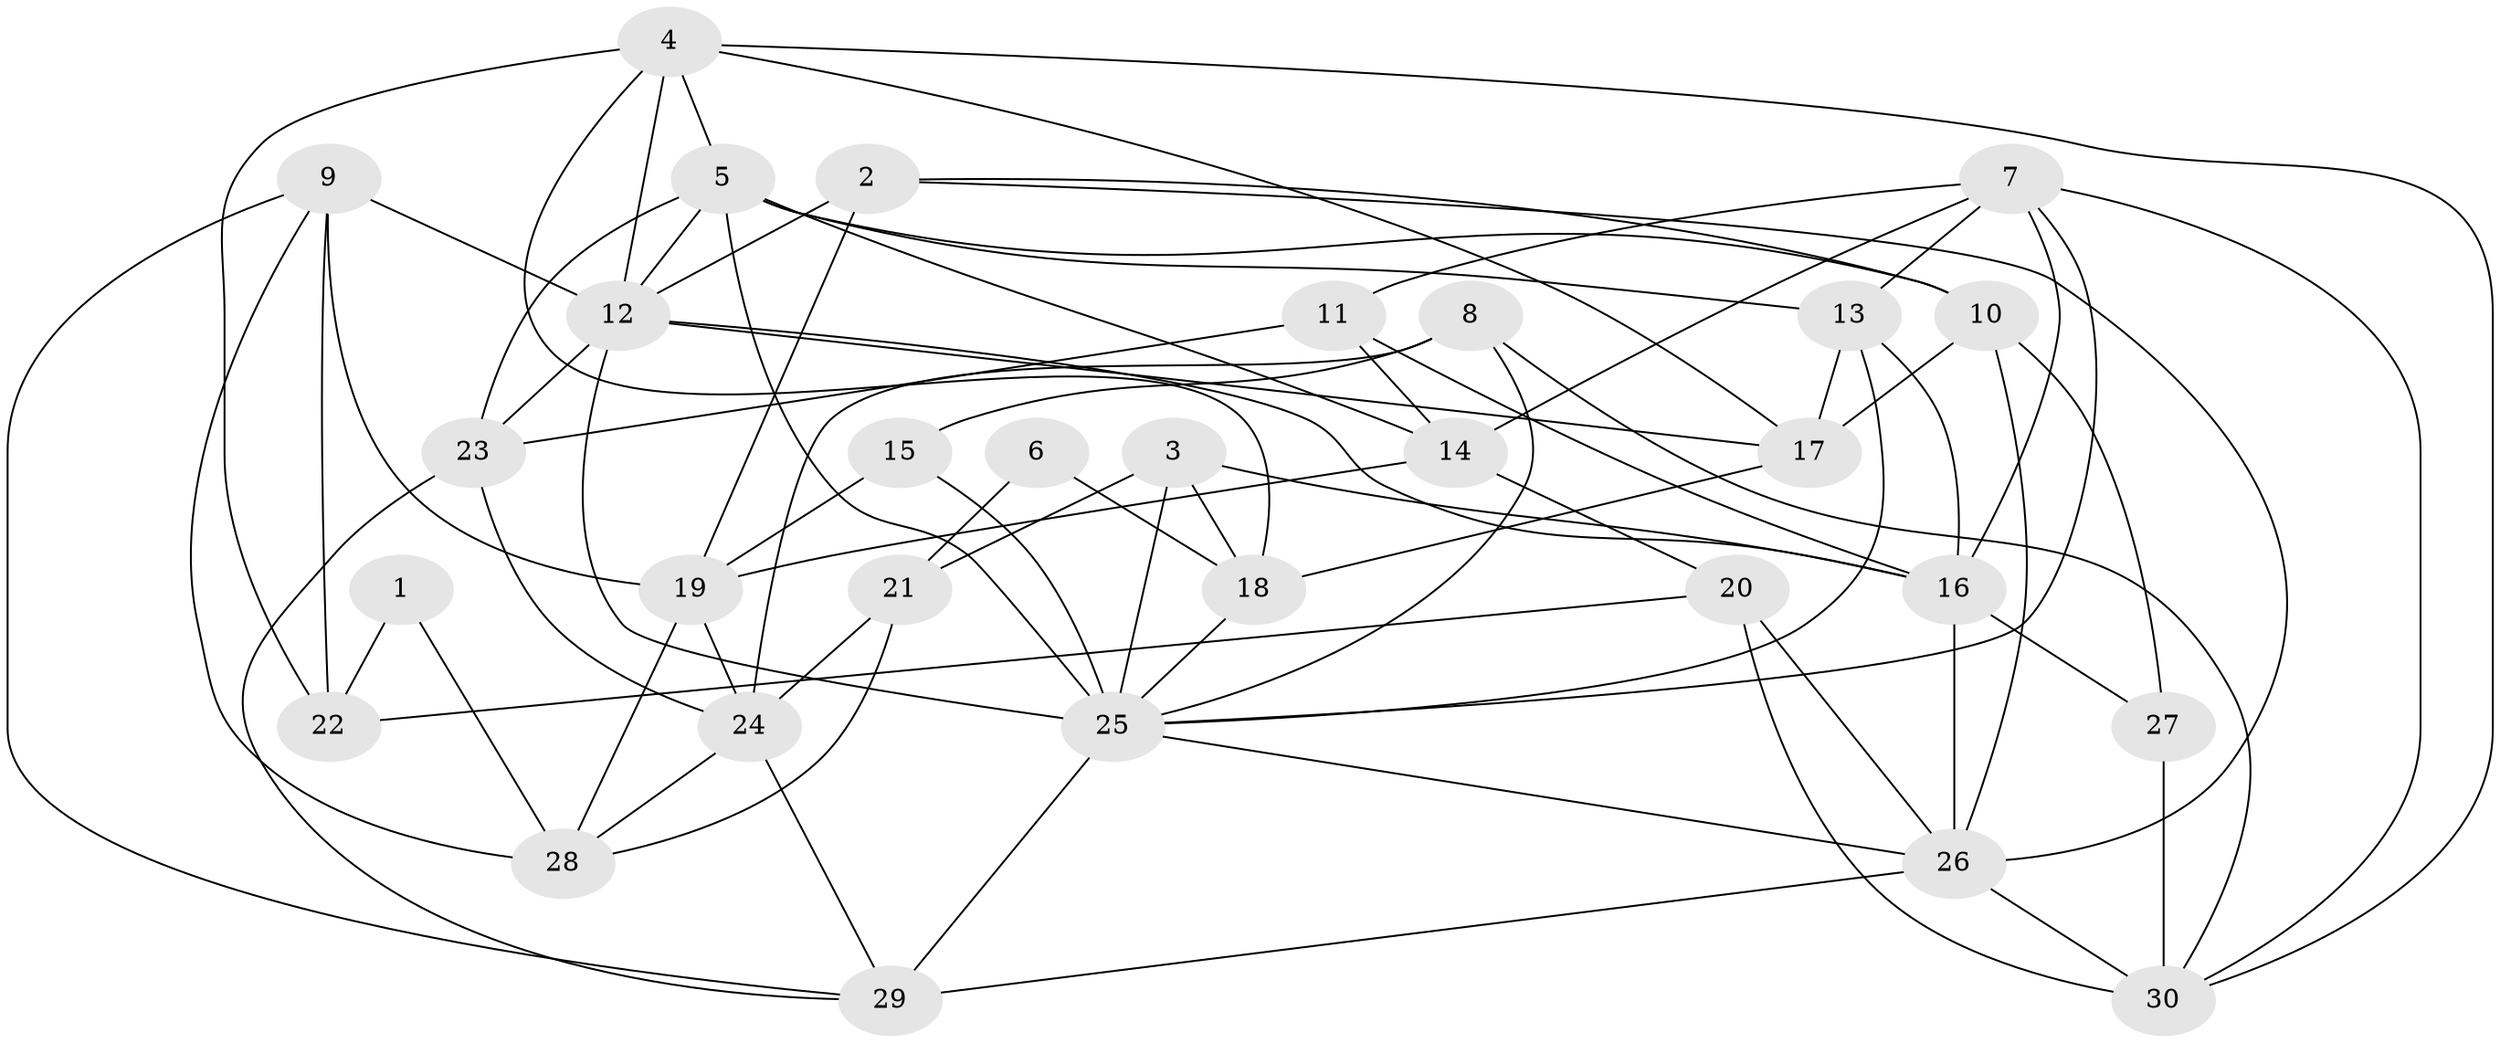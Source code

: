 // original degree distribution, {4: 0.23333333333333334, 2: 0.15, 3: 0.26666666666666666, 5: 0.18333333333333332, 7: 0.016666666666666666, 6: 0.13333333333333333, 8: 0.016666666666666666}
// Generated by graph-tools (version 1.1) at 2025/26/03/09/25 03:26:10]
// undirected, 30 vertices, 76 edges
graph export_dot {
graph [start="1"]
  node [color=gray90,style=filled];
  1;
  2;
  3;
  4;
  5;
  6;
  7;
  8;
  9;
  10;
  11;
  12;
  13;
  14;
  15;
  16;
  17;
  18;
  19;
  20;
  21;
  22;
  23;
  24;
  25;
  26;
  27;
  28;
  29;
  30;
  1 -- 22 [weight=1.0];
  1 -- 28 [weight=2.0];
  2 -- 10 [weight=1.0];
  2 -- 12 [weight=1.0];
  2 -- 19 [weight=2.0];
  2 -- 26 [weight=1.0];
  3 -- 16 [weight=1.0];
  3 -- 18 [weight=1.0];
  3 -- 21 [weight=1.0];
  3 -- 25 [weight=1.0];
  4 -- 5 [weight=1.0];
  4 -- 12 [weight=1.0];
  4 -- 17 [weight=1.0];
  4 -- 18 [weight=1.0];
  4 -- 22 [weight=1.0];
  4 -- 30 [weight=1.0];
  5 -- 10 [weight=1.0];
  5 -- 12 [weight=1.0];
  5 -- 13 [weight=1.0];
  5 -- 14 [weight=1.0];
  5 -- 23 [weight=1.0];
  5 -- 25 [weight=2.0];
  6 -- 18 [weight=1.0];
  6 -- 21 [weight=1.0];
  7 -- 11 [weight=1.0];
  7 -- 13 [weight=1.0];
  7 -- 14 [weight=1.0];
  7 -- 16 [weight=1.0];
  7 -- 25 [weight=1.0];
  7 -- 30 [weight=1.0];
  8 -- 15 [weight=1.0];
  8 -- 24 [weight=2.0];
  8 -- 25 [weight=1.0];
  8 -- 30 [weight=1.0];
  9 -- 12 [weight=1.0];
  9 -- 19 [weight=1.0];
  9 -- 22 [weight=2.0];
  9 -- 28 [weight=1.0];
  9 -- 29 [weight=1.0];
  10 -- 17 [weight=1.0];
  10 -- 26 [weight=1.0];
  10 -- 27 [weight=1.0];
  11 -- 14 [weight=1.0];
  11 -- 16 [weight=1.0];
  11 -- 23 [weight=2.0];
  12 -- 16 [weight=2.0];
  12 -- 17 [weight=1.0];
  12 -- 23 [weight=1.0];
  12 -- 25 [weight=1.0];
  13 -- 16 [weight=1.0];
  13 -- 17 [weight=1.0];
  13 -- 25 [weight=1.0];
  14 -- 19 [weight=1.0];
  14 -- 20 [weight=2.0];
  15 -- 19 [weight=1.0];
  15 -- 25 [weight=1.0];
  16 -- 26 [weight=2.0];
  16 -- 27 [weight=1.0];
  17 -- 18 [weight=1.0];
  18 -- 25 [weight=1.0];
  19 -- 24 [weight=2.0];
  19 -- 28 [weight=1.0];
  20 -- 22 [weight=1.0];
  20 -- 26 [weight=1.0];
  20 -- 30 [weight=1.0];
  21 -- 24 [weight=1.0];
  21 -- 28 [weight=1.0];
  23 -- 24 [weight=1.0];
  23 -- 29 [weight=1.0];
  24 -- 28 [weight=1.0];
  24 -- 29 [weight=1.0];
  25 -- 26 [weight=1.0];
  25 -- 29 [weight=2.0];
  26 -- 29 [weight=1.0];
  26 -- 30 [weight=2.0];
  27 -- 30 [weight=1.0];
}
